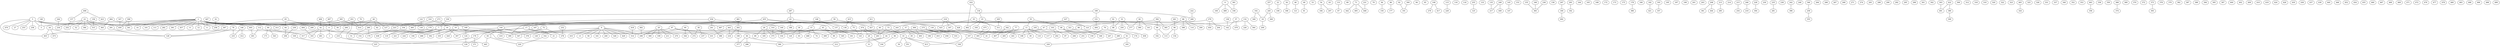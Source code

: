 graph G {
  0;
  1;
  2;
  3;
  4;
  5;
  6;
  7;
  8;
  9;
  10;
  11;
  12;
  13;
  14;
  15;
  16;
  17;
  18;
  19;
  20;
  21;
  22;
  23;
  24;
  25;
  26;
  27;
  28;
  29;
  30;
  31;
  32;
  33;
  34;
  35;
  36;
  37;
  38;
  39;
  40;
  41;
  42;
  43;
  44;
  45;
  46;
  47;
  48;
  49;
  50;
  51;
  52;
  53;
  54;
  55;
  56;
  57;
  58;
  59;
  60;
  61;
  62;
  63;
  64;
  65;
  66;
  67;
  68;
  69;
  70;
  71;
  72;
  73;
  74;
  75;
  76;
  77;
  78;
  79;
  80;
  81;
  82;
  83;
  84;
  85;
  86;
  87;
  88;
  89;
  90;
  91;
  92;
  93;
  94;
  95;
  96;
  97;
  98;
  99;
  100;
  101;
  102;
  103;
  104;
  105;
  106;
  107;
  108;
  109;
  110;
  111;
  112;
  113;
  114;
  115;
  116;
  117;
  118;
  119;
  120;
  121;
  122;
  123;
  124;
  125;
  126;
  127;
  128;
  129;
  130;
  131;
  132;
  133;
  134;
  135;
  136;
  137;
  138;
  139;
  140;
  141;
  142;
  143;
  144;
  145;
  146;
  147;
  148;
  149;
  150;
  151;
  152;
  153;
  154;
  155;
  156;
  157;
  158;
  159;
  160;
  161;
  162;
  163;
  164;
  165;
  166;
  167;
  168;
  169;
  170;
  171;
  172;
  173;
  174;
  175;
  176;
  177;
  178;
  179;
  180;
  181;
  182;
  183;
  184;
  185;
  186;
  187;
  188;
  189;
  190;
  191;
  192;
  193;
  194;
  195;
  196;
  197;
  198;
  199;
  200;
  201;
  202;
  203;
  204;
  205;
  206;
  207;
  208;
  209;
  210;
  211;
  212;
  213;
  214;
  215;
  216;
  217;
  218;
  219;
  220;
  221;
  222;
  223;
  224;
  225;
  226;
  227;
  228;
  229;
  230;
  231;
  232;
  233;
  234;
  235;
  236;
  237;
  238;
  239;
  240;
  241;
  242;
  243;
  244;
  245;
  246;
  247;
  248;
  249;
  250;
  251;
  252;
  253;
  254;
  255;
  256;
  257;
  258;
  259;
  260;
  261;
  262;
  263;
  264;
  265;
  266;
  267;
  268;
  269;
  270;
  271;
  272;
  273;
  274;
  275;
  276;
  277;
  278;
  279;
  280;
  281;
  282;
  283;
  284;
  285;
  286;
  287;
  288;
  289;
  290;
  291;
  292;
  293;
  294;
  295;
  296;
  297;
  298;
  299;
  300;
  301;
  302;
  303;
  304;
  305;
  306;
  307;
  308;
  309;
  310;
  311;
  312;
  313;
  314;
  315;
  316;
  317;
  318;
  319;
  320;
  321;
  322;
  323;
  324;
  325;
  326;
  327;
  328;
  329;
  330;
  331;
  332;
  333;
  334;
  335;
  336;
  337;
  338;
  339;
  340;
  341;
  342;
  343;
  344;
  345;
  346;
  347;
  348;
  349;
  350;
  351;
  352;
  353;
  354;
  355;
  356;
  357;
  358;
  359;
  360;
  361;
  362;
  363;
  364;
  365;
  366;
  367;
  368;
  369;
  370;
  371;
  372;
  373;
  374;
  375;
  376;
  377;
  378;
  379;
  380;
  381;
  382;
  383;
  384;
  385;
  386;
  387;
  388;
  389;
  390;
  391;
  392;
  393;
  394;
  395;
  396;
  397;
  398;
  399;
  400;
  401;
  402;
  403;
  404;
  405;
  406;
  407;
  408;
  409;
  410;
  411;
  412;
  413;
  414;
  415;
  416;
  417;
  418;
  419;
  420;
  421;
  422;
  423;
  424;
  425;
  426;
  427;
  428;
  429;
  430;
  431;
  432;
  433;
  434;
  435;
  436;
  437;
  438;
  439;
  440;
  441;
  442;
  443;
  444;
  445;
  446;
  447;
  448;
  449;
  450;
  451;
  452;
  453;
  454;
  455;
  456;
  457;
  458;
  459;
  460;
  461;
  462;
  463;
  464;
  465;
  466;
  467;
  468;
  469;
  470;
  471;
  472;
  473;
  474;
  475;
  476;
  477;
  478;
  479;
  480;
  481;
  482;
  483;
  484;
  485;
  486;
  487;
  488;
  489;
  490;
  491;
  492;
  493;
  494;
  495;
  496;
  497;
  498;
  499;
   0 -- 1;
   2 -- 0;
   2 -- 3;
   2 -- 4;
   2 -- 8;
   2 -- 12;
   2 -- 14;
   2 -- 56;
   2 -- 101;
   2 -- 111;
   2 -- 123;
   2 -- 130;
   2 -- 142;
   2 -- 243;
   2 -- 282;
   2 -- 313;
   2 -- 391;
   2 -- 425;
   2 -- 457;
   2 -- 459;
   5 -- 3;
   5 -- 27;
   5 -- 253;
   5 -- 258;
   5 -- 403;
   5 -- 459;
   5 -- 470;
   5 -- 485;
   5 -- 487;
   6 -- 13;
   6 -- 58;
   6 -- 161;
   6 -- 240;
   6 -- 296;
   6 -- 314;
   6 -- 328;
   6 -- 347;
   6 -- 429;
   6 -- 433;
   7 -- 119;
   7 -- 194;
   7 -- 221;
   7 -- 224;
   7 -- 335;
   9 -- 100;
   9 -- 336;
   9 -- 489;
   10 -- 50;
   10 -- 338;
   10 -- 351;
   10 -- 413;
   11 -- 39;
   11 -- 110;
   11 -- 117;
   11 -- 196;
   11 -- 198;
   11 -- 202;
   11 -- 296;
   15 -- 74;
   15 -- 375;
   15 -- 466;
   16 -- 170;
   16 -- 307;
   16 -- 366;
   16 -- 486;
   17 -- 21;
   17 -- 152;
   17 -- 196;
   17 -- 362;
   18 -- 209;
   19 -- 335;
   19 -- 399;
   19 -- 420;
   20 -- 109;
   20 -- 211;
   20 -- 270;
   20 -- 296;
   20 -- 360;
   22 -- 106;
   23 -- 52;
   23 -- 234;
   23 -- 252;
   23 -- 256;
   23 -- 315;
   23 -- 363;
   23 -- 384;
   24 -- 128;
   24 -- 403;
   24 -- 473;
   25 -- 350;
   25 -- 385;
   25 -- 462;
   26 -- 0;
   26 -- 62;
   26 -- 127;
   26 -- 414;
   28 -- 89;
   28 -- 185;
   28 -- 334;
   28 -- 375;
   29 -- 31;
   29 -- 104;
   30 -- 93;
   30 -- 120;
   32 -- 256;
   33 -- 88;
   33 -- 123;
   33 -- 250;
   33 -- 277;
   34 -- 186;
   35 -- 305;
   35 -- 311;
   35 -- 425;
   36 -- 212;
   36 -- 286;
   36 -- 377;
   37 -- 85;
   37 -- 334;
   37 -- 493;
   38 -- 237;
   38 -- 272;
   40 -- 41;
   40 -- 263;
   40 -- 403;
   42 -- 163;
   42 -- 317;
   42 -- 362;
   42 -- 461;
   43 -- 28;
   43 -- 136;
   43 -- 188;
   44 -- 212;
   44 -- 366;
   45 -- 99;
   45 -- 120;
   45 -- 345;
   46 -- 121;
   47 -- 41;
   47 -- 44;
   47 -- 174;
   48 -- 206;
   48 -- 251;
   48 -- 348;
   49 -- 81;
   54 -- 184;
   54 -- 207;
   55 -- 11;
   55 -- 48;
   57 -- 142;
   57 -- 479;
   59 -- 17;
   59 -- 427;
   60 -- 272;
   60 -- 314;
   60 -- 344;
   61 -- 183;
   61 -- 329;
   64 -- 294;
   65 -- 64;
   65 -- 256;
   65 -- 299;
   66 -- 113;
   66 -- 192;
   68 -- 114;
   68 -- 200;
   68 -- 385;
   68 -- 398;
   70 -- 414;
   71 -- 442;
   71 -- 448;
   71 -- 495;
   72 -- 129;
   72 -- 278;
   72 -- 399;
   73 -- 10;
   73 -- 263;
   75 -- 143;
   76 -- 159;
   76 -- 458;
   77 -- 265;
   77 -- 407;
   77 -- 441;
   78 -- 128;
   78 -- 233;
   80 -- 152;
   80 -- 171;
   80 -- 343;
   82 -- 141;
   82 -- 277;
   82 -- 390;
   83 -- 220;
   83 -- 445;
   84 -- 150;
   86 -- 177;
   90 -- 104;
   91 -- 88;
   92 -- 191;
   96 -- 113;
   96 -- 154;
   97 -- 126;
   97 -- 198;
   97 -- 376;
   97 -- 431;
   98 -- 198;
   98 -- 247;
   98 -- 289;
   102 -- 18;
   102 -- 349;
   103 -- 87;
   103 -- 202;
   105 -- 44;
   105 -- 159;
   107 -- 329;
   107 -- 338;
   108 -- 279;
   108 -- 417;
   112 -- 317;
   112 -- 401;
   115 -- 229;
   122 -- 130;
   124 -- 129;
   131 -- 67;
   132 -- 226;
   132 -- 243;
   132 -- 364;
   134 -- 25;
   135 -- 217;
   137 -- 181;
   138 -- 142;
   139 -- 305;
   140 -- 3;
   144 -- 83;
   144 -- 307;
   144 -- 376;
   144 -- 416;
   145 -- 147;
   146 -- 233;
   146 -- 412;
   148 -- 15;
   148 -- 137;
   149 -- 334;
   151 -- 494;
   155 -- 383;
   156 -- 315;
   157 -- 252;
   160 -- 492;
   166 -- 383;
   169 -- 124;
   169 -- 347;
   176 -- 225;
   176 -- 371;
   178 -- 386;
   179 -- 221;
   182 -- 421;
   187 -- 21;
   187 -- 176;
   189 -- 122;
   189 -- 151;
   189 -- 269;
   190 -- 377;
   193 -- 357;
   205 -- 311;
   208 -- 361;
   208 -- 444;
   210 -- 129;
   213 -- 285;
   215 -- 254;
   218 -- 40;
   218 -- 167;
   218 -- 425;
   218 -- 428;
   222 -- 269;
   223 -- 438;
   227 -- 47;
   227 -- 123;
   228 -- 304;
   231 -- 448;
   232 -- 278;
   235 -- 281;
   236 -- 383;
   239 -- 294;
   241 -- 388;
   242 -- 396;
   244 -- 234;
   245 -- 18;
   245 -- 260;
   246 -- 219;
   249 -- 217;
   249 -- 449;
   255 -- 125;
   257 -- 245;
   259 -- 355;
   261 -- 96;
   262 -- 190;
   262 -- 216;
   273 -- 16;
   273 -- 223;
   275 -- 107;
   275 -- 333;
   275 -- 413;
   275 -- 456;
   276 -- 204;
   276 -- 450;
   276 -- 487;
   280 -- 51;
   280 -- 170;
   284 -- 210;
   287 -- 43;
   291 -- 128;
   293 -- 162;
   297 -- 160;
   300 -- 191;
   303 -- 491;
   308 -- 341;
   308 -- 459;
   310 -- 120;
   310 -- 375;
   316 -- 56;
   316 -- 169;
   321 -- 348;
   327 -- 459;
   330 -- 7;
   332 -- 220;
   339 -- 225;
   342 -- 305;
   342 -- 407;
   346 -- 259;
   354 -- 119;
   365 -- 313;
   365 -- 414;
   367 -- 128;
   368 -- 374;
   373 -- 393;
   380 -- 309;
   381 -- 336;
   392 -- 66;
   392 -- 385;
   392 -- 485;
   404 -- 163;
   405 -- 401;
   406 -- 42;
   408 -- 157;
   408 -- 423;
   411 -- 427;
   415 -- 75;
   415 -- 136;
   418 -- 314;
   422 -- 380;
   422 -- 491;
   432 -- 134;
   432 -- 462;
   434 -- 149;
   434 -- 241;
   434 -- 399;
   435 -- 7;
   435 -- 139;
   435 -- 143;
   435 -- 144;
   443 -- 216;
   443 -- 431;
   443 -- 490;
   447 -- 4;
   451 -- 42;
   451 -- 414;
   451 -- 445;
   463 -- 356;
   464 -- 363;
   464 -- 405;
   465 -- 324;
   474 -- 29;
   474 -- 44;
   474 -- 143;
   474 -- 263;
   475 -- 305;
   481 -- 262;
   482 -- 296;
   484 -- 453;
   484 -- 490;
   484 -- 493;
   497 -- 0;
}
